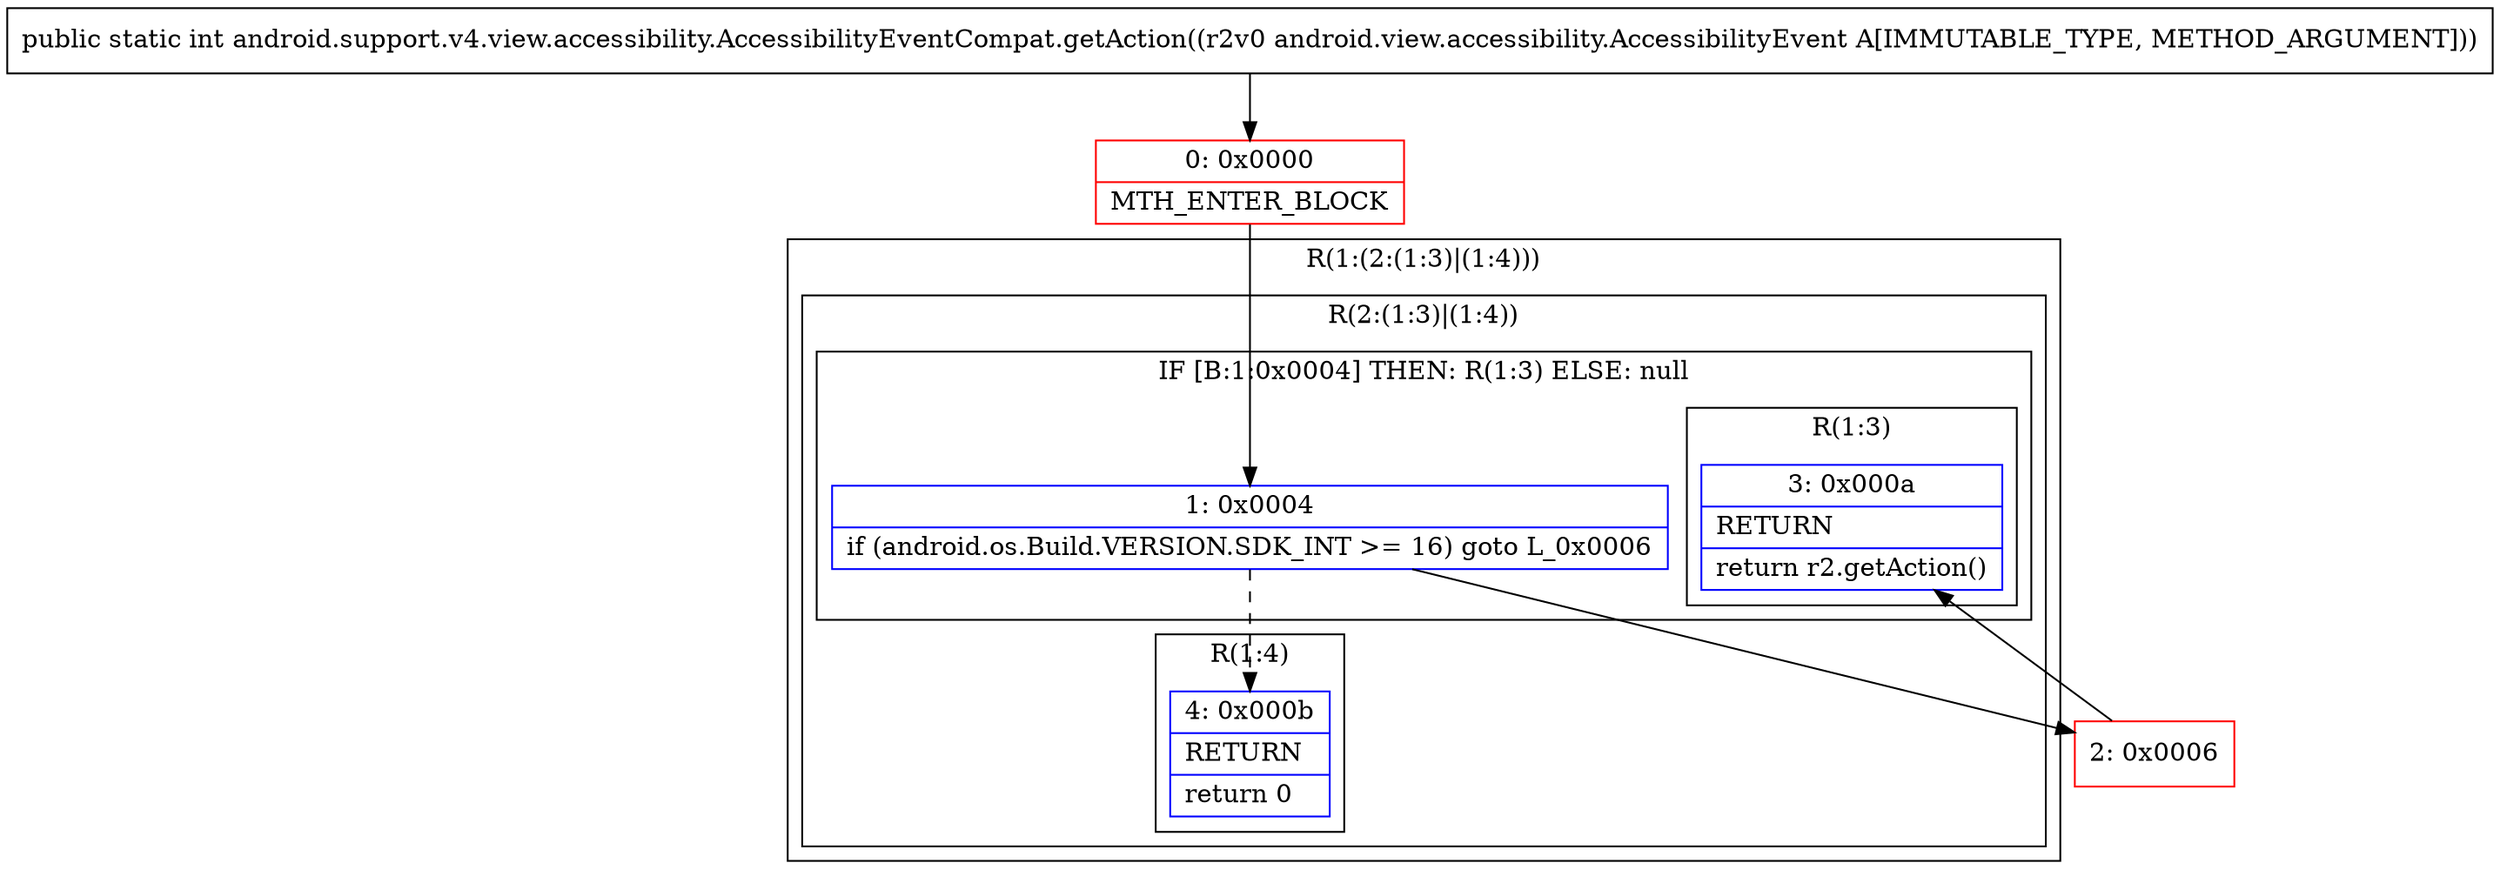 digraph "CFG forandroid.support.v4.view.accessibility.AccessibilityEventCompat.getAction(Landroid\/view\/accessibility\/AccessibilityEvent;)I" {
subgraph cluster_Region_1599884852 {
label = "R(1:(2:(1:3)|(1:4)))";
node [shape=record,color=blue];
subgraph cluster_Region_413022656 {
label = "R(2:(1:3)|(1:4))";
node [shape=record,color=blue];
subgraph cluster_IfRegion_271938313 {
label = "IF [B:1:0x0004] THEN: R(1:3) ELSE: null";
node [shape=record,color=blue];
Node_1 [shape=record,label="{1\:\ 0x0004|if (android.os.Build.VERSION.SDK_INT \>= 16) goto L_0x0006\l}"];
subgraph cluster_Region_630672012 {
label = "R(1:3)";
node [shape=record,color=blue];
Node_3 [shape=record,label="{3\:\ 0x000a|RETURN\l|return r2.getAction()\l}"];
}
}
subgraph cluster_Region_403152356 {
label = "R(1:4)";
node [shape=record,color=blue];
Node_4 [shape=record,label="{4\:\ 0x000b|RETURN\l|return 0\l}"];
}
}
}
Node_0 [shape=record,color=red,label="{0\:\ 0x0000|MTH_ENTER_BLOCK\l}"];
Node_2 [shape=record,color=red,label="{2\:\ 0x0006}"];
MethodNode[shape=record,label="{public static int android.support.v4.view.accessibility.AccessibilityEventCompat.getAction((r2v0 android.view.accessibility.AccessibilityEvent A[IMMUTABLE_TYPE, METHOD_ARGUMENT])) }"];
MethodNode -> Node_0;
Node_1 -> Node_2;
Node_1 -> Node_4[style=dashed];
Node_0 -> Node_1;
Node_2 -> Node_3;
}

